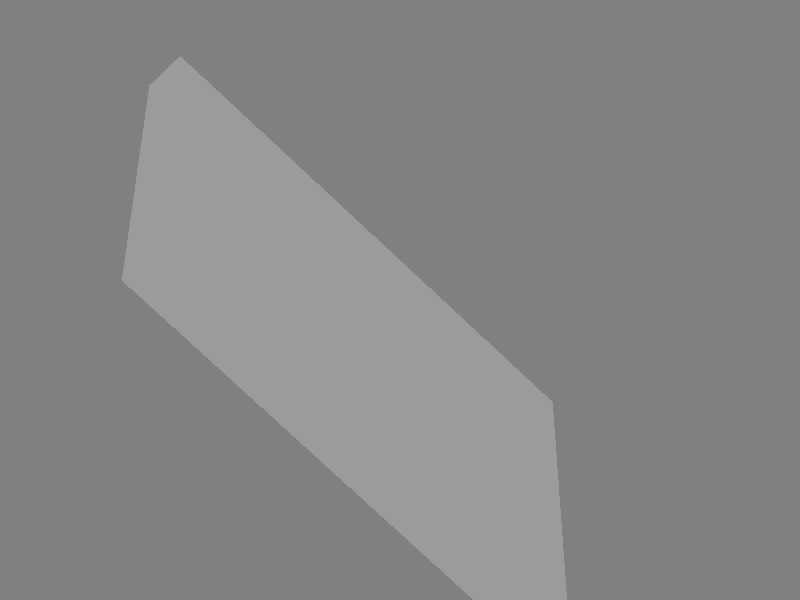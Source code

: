 #version 2.5
#include "colors.inc"

background { color Gray50 }



camera{
    location <0, 20, -50>
    //up <0, 0.15, 0>      
    //right <1.0, 0, 0>
    look_at < 0, 0, 0>
    angle 9.2
}


light_source {
  <20,10,7>             // light's position (translated below)
  color White           // light's color
  area_light
  <3, 0, 0> <0, 0, 3>   // lights spread out across this distance (x * z)   
  2, 2                  // total number of lights in grid (4x*4z = 16 lights)
                      
  }
  

box{
    <-3, -1.0,  -3>,
    < 3, -0.5, 3>
    pigment {
             //checker
             //color <2.3,2.3,2.3>
             color <2.3,2.3,2.3> * 0.265

            }
    rotate z* -45    
    
    }


